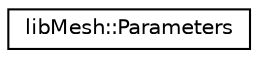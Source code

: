 digraph "类继承关系图"
{
 // INTERACTIVE_SVG=YES
  edge [fontname="Helvetica",fontsize="10",labelfontname="Helvetica",labelfontsize="10"];
  node [fontname="Helvetica",fontsize="10",shape=record];
  rankdir="LR";
  Node1 [label="libMesh::Parameters",height=0.2,width=0.4,color="black", fillcolor="white", style="filled",URL="$classlibMesh_1_1Parameters.html",tooltip="This class provides the ability to map between arbitrary, user-defined strings and several data types..."];
}
